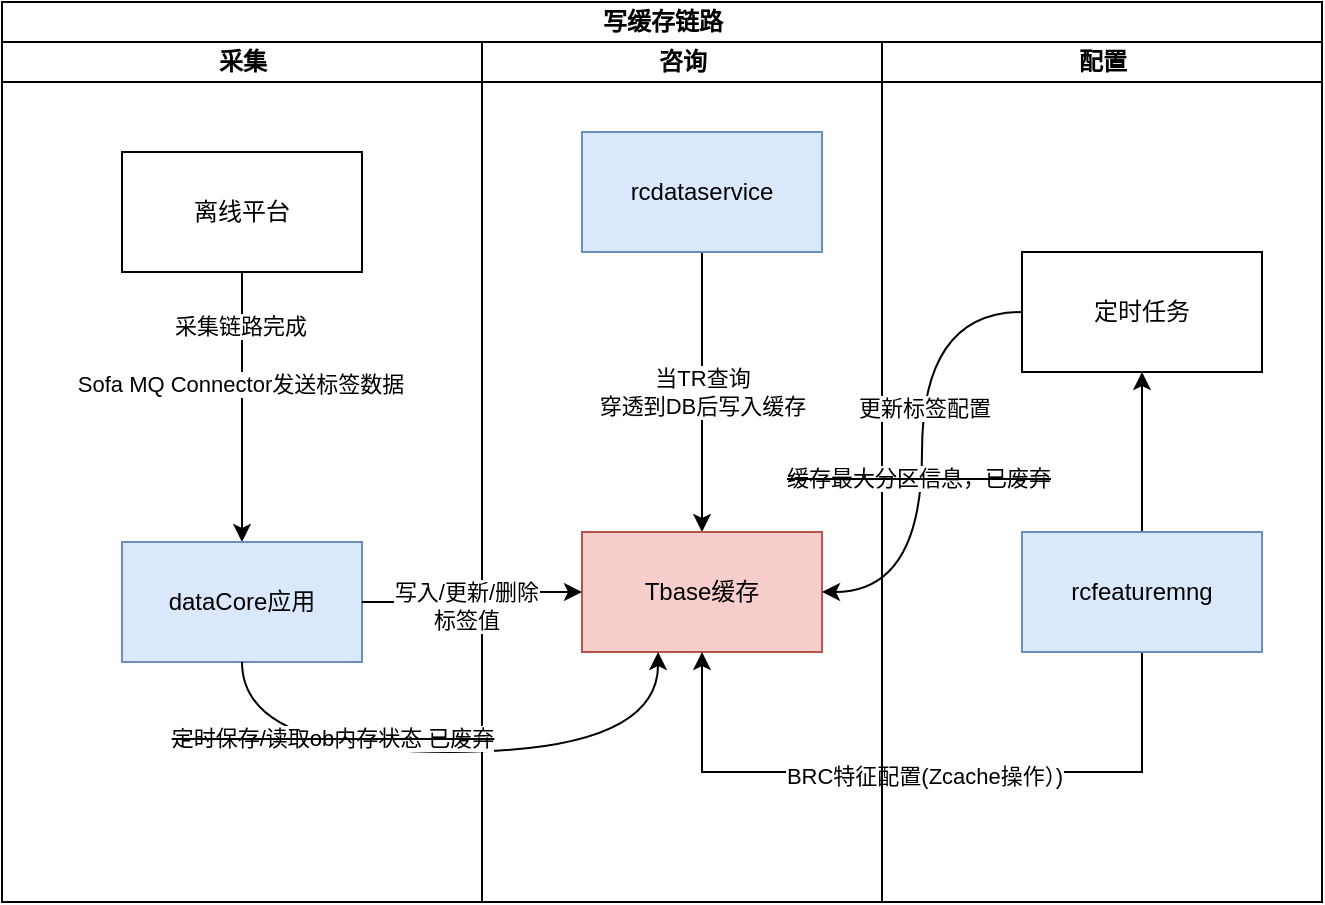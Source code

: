 <mxfile version="22.1.7" type="github">
  <diagram id="prtHgNgQTEPvFCAcTncT" name="Page-1">
    <mxGraphModel dx="1434" dy="761" grid="1" gridSize="10" guides="1" tooltips="1" connect="1" arrows="1" fold="1" page="1" pageScale="1" pageWidth="827" pageHeight="1169" math="0" shadow="0">
      <root>
        <mxCell id="0" />
        <mxCell id="1" parent="0" />
        <mxCell id="sNo0vAnpL7UpWKBcOvOB-5" value="写缓存链路" style="swimlane;childLayout=stackLayout;resizeParent=1;resizeParentMax=0;startSize=20;html=1;" parent="1" vertex="1">
          <mxGeometry x="100" y="135" width="660" height="450" as="geometry" />
        </mxCell>
        <mxCell id="sNo0vAnpL7UpWKBcOvOB-6" value="采集" style="swimlane;startSize=20;html=1;" parent="sNo0vAnpL7UpWKBcOvOB-5" vertex="1">
          <mxGeometry y="20" width="240" height="430" as="geometry" />
        </mxCell>
        <mxCell id="sNo0vAnpL7UpWKBcOvOB-14" value="" style="edgeStyle=orthogonalEdgeStyle;rounded=0;orthogonalLoop=1;jettySize=auto;html=1;jumpStyle=none;" parent="sNo0vAnpL7UpWKBcOvOB-6" source="sNo0vAnpL7UpWKBcOvOB-11" target="sNo0vAnpL7UpWKBcOvOB-13" edge="1">
          <mxGeometry relative="1" as="geometry">
            <Array as="points">
              <mxPoint x="120" y="185" />
              <mxPoint x="120" y="185" />
            </Array>
          </mxGeometry>
        </mxCell>
        <mxCell id="sNo0vAnpL7UpWKBcOvOB-15" value="Sofa MQ Connector发送标签数据" style="edgeLabel;html=1;align=center;verticalAlign=middle;resizable=0;points=[];" parent="sNo0vAnpL7UpWKBcOvOB-14" vertex="1" connectable="0">
          <mxGeometry x="-0.175" y="-1" relative="1" as="geometry">
            <mxPoint as="offset" />
          </mxGeometry>
        </mxCell>
        <mxCell id="sNo0vAnpL7UpWKBcOvOB-46" value="采集链路完成" style="edgeLabel;html=1;align=center;verticalAlign=middle;resizable=0;points=[];" parent="sNo0vAnpL7UpWKBcOvOB-14" vertex="1" connectable="0">
          <mxGeometry x="-0.6" y="-1" relative="1" as="geometry">
            <mxPoint as="offset" />
          </mxGeometry>
        </mxCell>
        <mxCell id="sNo0vAnpL7UpWKBcOvOB-11" value="离线平台" style="whiteSpace=wrap;html=1;" parent="sNo0vAnpL7UpWKBcOvOB-6" vertex="1">
          <mxGeometry x="60" y="55" width="120" height="60" as="geometry" />
        </mxCell>
        <mxCell id="sNo0vAnpL7UpWKBcOvOB-13" value="dataCore应用" style="whiteSpace=wrap;html=1;fillColor=#dae8fc;strokeColor=#6c8ebf;" parent="sNo0vAnpL7UpWKBcOvOB-6" vertex="1">
          <mxGeometry x="60" y="250" width="120" height="60" as="geometry" />
        </mxCell>
        <mxCell id="sNo0vAnpL7UpWKBcOvOB-7" value="咨询" style="swimlane;startSize=20;html=1;" parent="sNo0vAnpL7UpWKBcOvOB-5" vertex="1">
          <mxGeometry x="240" y="20" width="200" height="430" as="geometry" />
        </mxCell>
        <mxCell id="sNo0vAnpL7UpWKBcOvOB-32" value="当TR查询&lt;br&gt;穿透到DB后写入缓存" style="edgeStyle=orthogonalEdgeStyle;rounded=0;orthogonalLoop=1;jettySize=auto;html=1;" parent="sNo0vAnpL7UpWKBcOvOB-7" source="sNo0vAnpL7UpWKBcOvOB-17" target="sNo0vAnpL7UpWKBcOvOB-19" edge="1">
          <mxGeometry relative="1" as="geometry" />
        </mxCell>
        <mxCell id="sNo0vAnpL7UpWKBcOvOB-17" value="rcdataservice" style="whiteSpace=wrap;html=1;fillColor=#dae8fc;strokeColor=#6c8ebf;" parent="sNo0vAnpL7UpWKBcOvOB-7" vertex="1">
          <mxGeometry x="50" y="45" width="120" height="60" as="geometry" />
        </mxCell>
        <mxCell id="sNo0vAnpL7UpWKBcOvOB-19" value="Tbase缓存" style="whiteSpace=wrap;html=1;fillColor=#f8cecc;strokeColor=#b85450;" parent="sNo0vAnpL7UpWKBcOvOB-7" vertex="1">
          <mxGeometry x="50" y="245" width="120" height="60" as="geometry" />
        </mxCell>
        <mxCell id="sNo0vAnpL7UpWKBcOvOB-39" style="edgeStyle=orthogonalEdgeStyle;rounded=0;orthogonalLoop=1;jettySize=auto;html=1;entryX=0;entryY=0.5;entryDx=0;entryDy=0;" parent="sNo0vAnpL7UpWKBcOvOB-5" source="sNo0vAnpL7UpWKBcOvOB-13" target="sNo0vAnpL7UpWKBcOvOB-19" edge="1">
          <mxGeometry relative="1" as="geometry" />
        </mxCell>
        <mxCell id="sNo0vAnpL7UpWKBcOvOB-42" value="写入/更新/删除&lt;br&gt;标签值" style="edgeLabel;html=1;align=center;verticalAlign=middle;resizable=0;points=[];" parent="sNo0vAnpL7UpWKBcOvOB-39" vertex="1" connectable="0">
          <mxGeometry x="-0.093" y="-2" relative="1" as="geometry">
            <mxPoint as="offset" />
          </mxGeometry>
        </mxCell>
        <mxCell id="sNo0vAnpL7UpWKBcOvOB-40" style="edgeStyle=orthogonalEdgeStyle;rounded=0;orthogonalLoop=1;jettySize=auto;html=1;" parent="sNo0vAnpL7UpWKBcOvOB-5" source="sNo0vAnpL7UpWKBcOvOB-34" target="sNo0vAnpL7UpWKBcOvOB-19" edge="1">
          <mxGeometry relative="1" as="geometry">
            <Array as="points">
              <mxPoint x="500" y="385" />
              <mxPoint x="280" y="385" />
            </Array>
          </mxGeometry>
        </mxCell>
        <mxCell id="sNo0vAnpL7UpWKBcOvOB-41" value="BRC特征配置(Zcache操作）)" style="edgeLabel;html=1;align=center;verticalAlign=middle;resizable=0;points=[];" parent="sNo0vAnpL7UpWKBcOvOB-40" vertex="1" connectable="0">
          <mxGeometry x="-0.006" y="2" relative="1" as="geometry">
            <mxPoint as="offset" />
          </mxGeometry>
        </mxCell>
        <mxCell id="sNo0vAnpL7UpWKBcOvOB-8" value="配置" style="swimlane;startSize=20;html=1;" parent="sNo0vAnpL7UpWKBcOvOB-5" vertex="1">
          <mxGeometry x="440" y="20" width="220" height="430" as="geometry" />
        </mxCell>
        <mxCell id="sNo0vAnpL7UpWKBcOvOB-44" value="" style="edgeStyle=orthogonalEdgeStyle;rounded=0;orthogonalLoop=1;jettySize=auto;html=1;" parent="sNo0vAnpL7UpWKBcOvOB-8" source="sNo0vAnpL7UpWKBcOvOB-34" target="sNo0vAnpL7UpWKBcOvOB-43" edge="1">
          <mxGeometry relative="1" as="geometry" />
        </mxCell>
        <mxCell id="sNo0vAnpL7UpWKBcOvOB-34" value="rcfeaturemng" style="rounded=0;whiteSpace=wrap;html=1;fillColor=#dae8fc;strokeColor=#6c8ebf;" parent="sNo0vAnpL7UpWKBcOvOB-8" vertex="1">
          <mxGeometry x="70" y="245" width="120" height="60" as="geometry" />
        </mxCell>
        <mxCell id="sNo0vAnpL7UpWKBcOvOB-43" value="定时任务" style="rounded=0;whiteSpace=wrap;html=1;" parent="sNo0vAnpL7UpWKBcOvOB-8" vertex="1">
          <mxGeometry x="70" y="105" width="120" height="60" as="geometry" />
        </mxCell>
        <mxCell id="sNo0vAnpL7UpWKBcOvOB-45" style="edgeStyle=orthogonalEdgeStyle;rounded=0;orthogonalLoop=1;jettySize=auto;html=1;entryX=1;entryY=0.5;entryDx=0;entryDy=0;curved=1;" parent="sNo0vAnpL7UpWKBcOvOB-5" source="sNo0vAnpL7UpWKBcOvOB-43" target="sNo0vAnpL7UpWKBcOvOB-19" edge="1">
          <mxGeometry relative="1" as="geometry" />
        </mxCell>
        <mxCell id="sNo0vAnpL7UpWKBcOvOB-47" value="更新标签配置" style="edgeLabel;html=1;align=center;verticalAlign=middle;resizable=0;points=[];" parent="sNo0vAnpL7UpWKBcOvOB-45" vertex="1" connectable="0">
          <mxGeometry x="-0.186" y="1" relative="1" as="geometry">
            <mxPoint as="offset" />
          </mxGeometry>
        </mxCell>
        <mxCell id="s0KvR51NiF9aWCD-mnjF-7" value="&lt;strike&gt;缓存最大分区信息，已废弃&lt;/strike&gt;" style="edgeLabel;html=1;align=center;verticalAlign=middle;resizable=0;points=[];" vertex="1" connectable="0" parent="sNo0vAnpL7UpWKBcOvOB-45">
          <mxGeometry x="0.108" y="-2" relative="1" as="geometry">
            <mxPoint as="offset" />
          </mxGeometry>
        </mxCell>
        <mxCell id="s0KvR51NiF9aWCD-mnjF-5" style="edgeStyle=orthogonalEdgeStyle;rounded=0;orthogonalLoop=1;jettySize=auto;html=1;entryX=0.317;entryY=1;entryDx=0;entryDy=0;entryPerimeter=0;curved=1;exitX=0.5;exitY=1;exitDx=0;exitDy=0;" edge="1" parent="sNo0vAnpL7UpWKBcOvOB-5" source="sNo0vAnpL7UpWKBcOvOB-13" target="sNo0vAnpL7UpWKBcOvOB-19">
          <mxGeometry relative="1" as="geometry">
            <Array as="points">
              <mxPoint x="120" y="375" />
              <mxPoint x="328" y="375" />
            </Array>
          </mxGeometry>
        </mxCell>
        <mxCell id="s0KvR51NiF9aWCD-mnjF-6" value="&lt;strike&gt;定时保存/读取ob内存状态 已废弃&lt;/strike&gt;" style="edgeLabel;html=1;align=center;verticalAlign=middle;resizable=0;points=[];" vertex="1" connectable="0" parent="s0KvR51NiF9aWCD-mnjF-5">
          <mxGeometry x="-0.406" y="7" relative="1" as="geometry">
            <mxPoint as="offset" />
          </mxGeometry>
        </mxCell>
      </root>
    </mxGraphModel>
  </diagram>
</mxfile>
